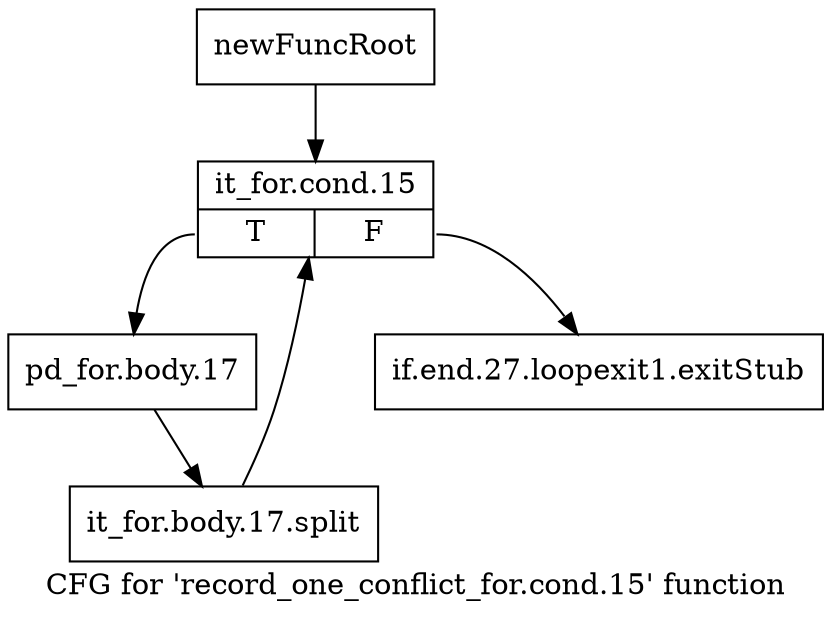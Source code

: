 digraph "CFG for 'record_one_conflict_for.cond.15' function" {
	label="CFG for 'record_one_conflict_for.cond.15' function";

	Node0xb265470 [shape=record,label="{newFuncRoot}"];
	Node0xb265470 -> Node0xb265900;
	Node0xb2654c0 [shape=record,label="{if.end.27.loopexit1.exitStub}"];
	Node0xb265900 [shape=record,label="{it_for.cond.15|{<s0>T|<s1>F}}"];
	Node0xb265900:s0 -> Node0xb265950;
	Node0xb265900:s1 -> Node0xb2654c0;
	Node0xb265950 [shape=record,label="{pd_for.body.17}"];
	Node0xb265950 -> Node0xf665790;
	Node0xf665790 [shape=record,label="{it_for.body.17.split}"];
	Node0xf665790 -> Node0xb265900;
}
